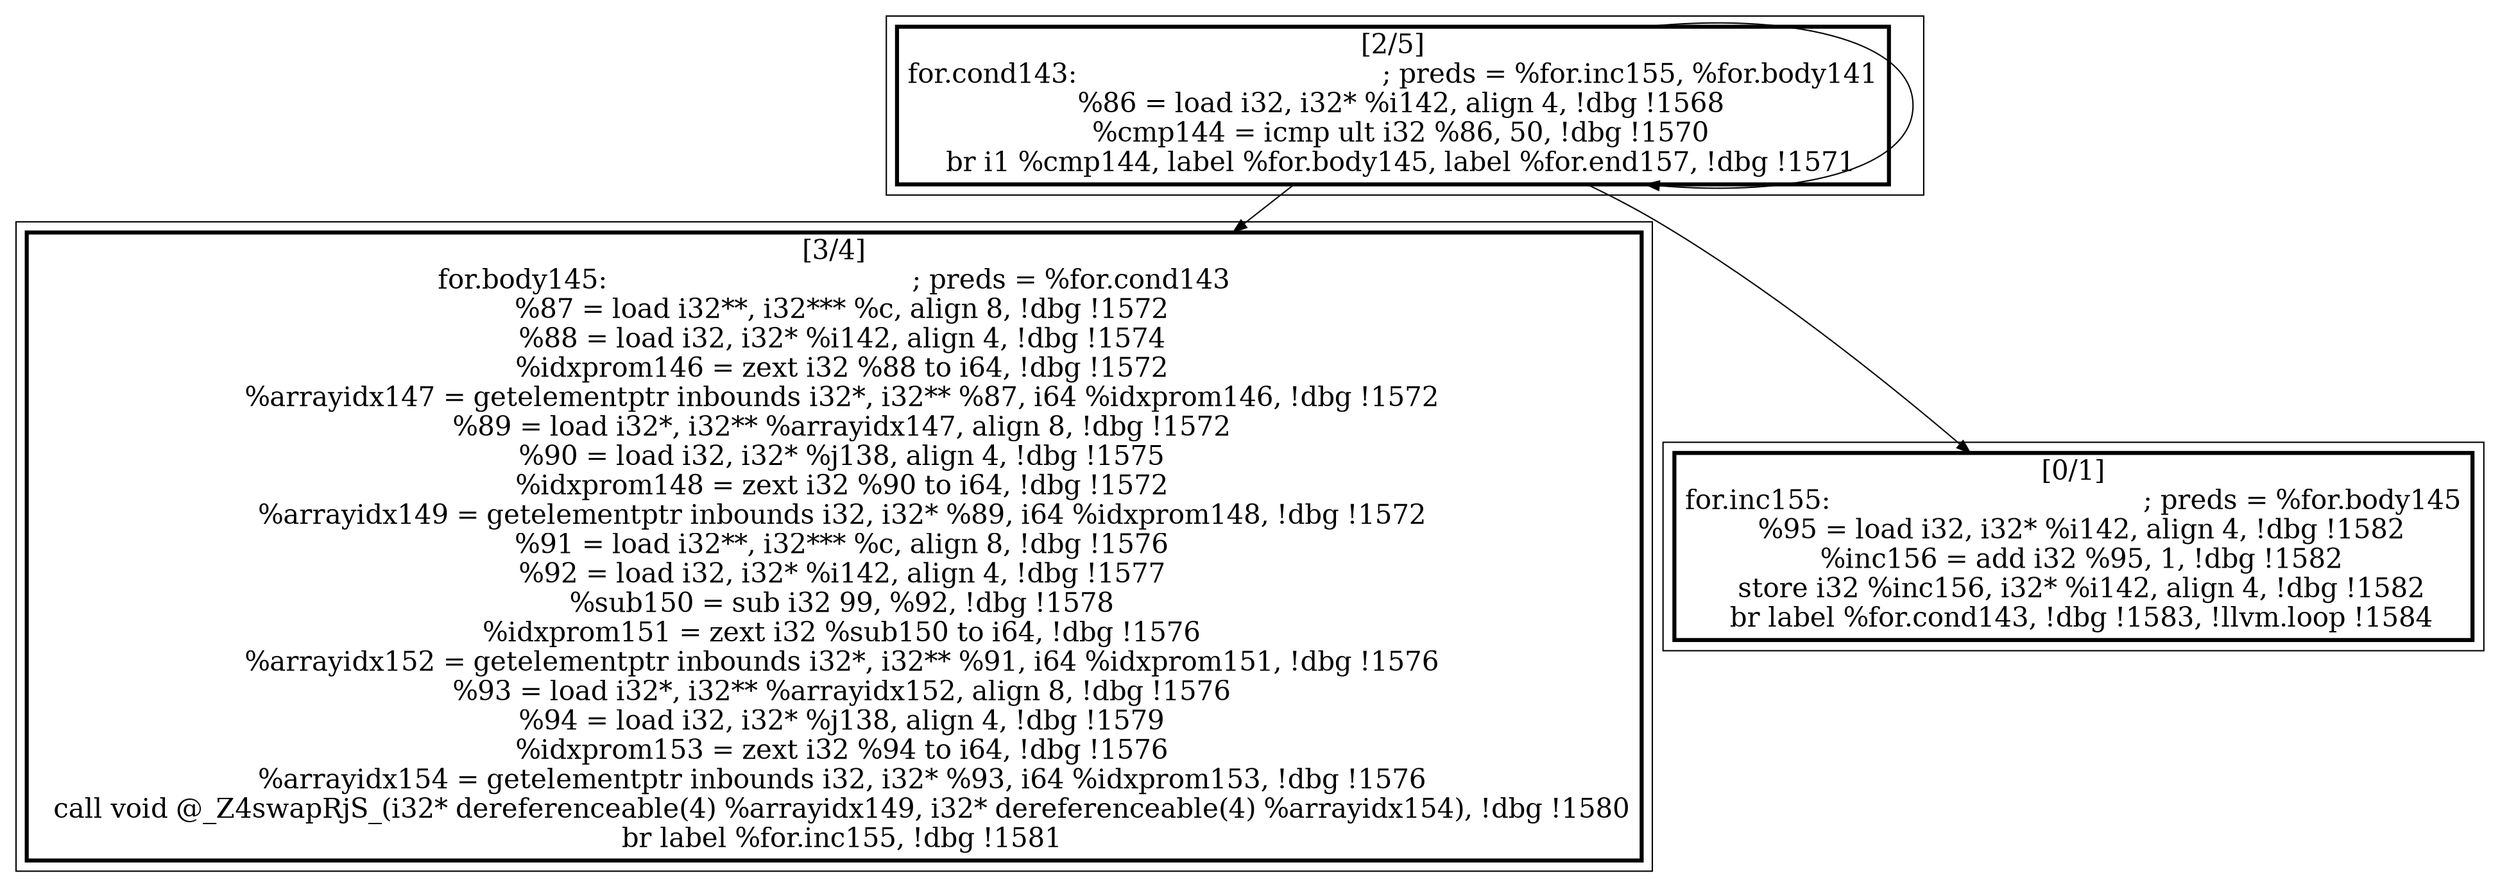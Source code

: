 
digraph G {



node1043->node1044 [ ]
node1043->node1042 [ ]
node1043->node1043 [ ]


subgraph cluster2 {


node1044 [penwidth=3.0,fontsize=20,shape=rectangle,label="[3/4]
for.body145:                                      ; preds = %for.cond143
  %87 = load i32**, i32*** %c, align 8, !dbg !1572
  %88 = load i32, i32* %i142, align 4, !dbg !1574
  %idxprom146 = zext i32 %88 to i64, !dbg !1572
  %arrayidx147 = getelementptr inbounds i32*, i32** %87, i64 %idxprom146, !dbg !1572
  %89 = load i32*, i32** %arrayidx147, align 8, !dbg !1572
  %90 = load i32, i32* %j138, align 4, !dbg !1575
  %idxprom148 = zext i32 %90 to i64, !dbg !1572
  %arrayidx149 = getelementptr inbounds i32, i32* %89, i64 %idxprom148, !dbg !1572
  %91 = load i32**, i32*** %c, align 8, !dbg !1576
  %92 = load i32, i32* %i142, align 4, !dbg !1577
  %sub150 = sub i32 99, %92, !dbg !1578
  %idxprom151 = zext i32 %sub150 to i64, !dbg !1576
  %arrayidx152 = getelementptr inbounds i32*, i32** %91, i64 %idxprom151, !dbg !1576
  %93 = load i32*, i32** %arrayidx152, align 8, !dbg !1576
  %94 = load i32, i32* %j138, align 4, !dbg !1579
  %idxprom153 = zext i32 %94 to i64, !dbg !1576
  %arrayidx154 = getelementptr inbounds i32, i32* %93, i64 %idxprom153, !dbg !1576
  call void @_Z4swapRjS_(i32* dereferenceable(4) %arrayidx149, i32* dereferenceable(4) %arrayidx154), !dbg !1580
  br label %for.inc155, !dbg !1581
" ]



}

subgraph cluster0 {


node1042 [penwidth=3.0,fontsize=20,shape=rectangle,label="[0/1]
for.inc155:                                       ; preds = %for.body145
  %95 = load i32, i32* %i142, align 4, !dbg !1582
  %inc156 = add i32 %95, 1, !dbg !1582
  store i32 %inc156, i32* %i142, align 4, !dbg !1582
  br label %for.cond143, !dbg !1583, !llvm.loop !1584
" ]



}

subgraph cluster1 {


node1043 [penwidth=3.0,fontsize=20,shape=rectangle,label="[2/5]
for.cond143:                                      ; preds = %for.inc155, %for.body141
  %86 = load i32, i32* %i142, align 4, !dbg !1568
  %cmp144 = icmp ult i32 %86, 50, !dbg !1570
  br i1 %cmp144, label %for.body145, label %for.end157, !dbg !1571
" ]



}

}
